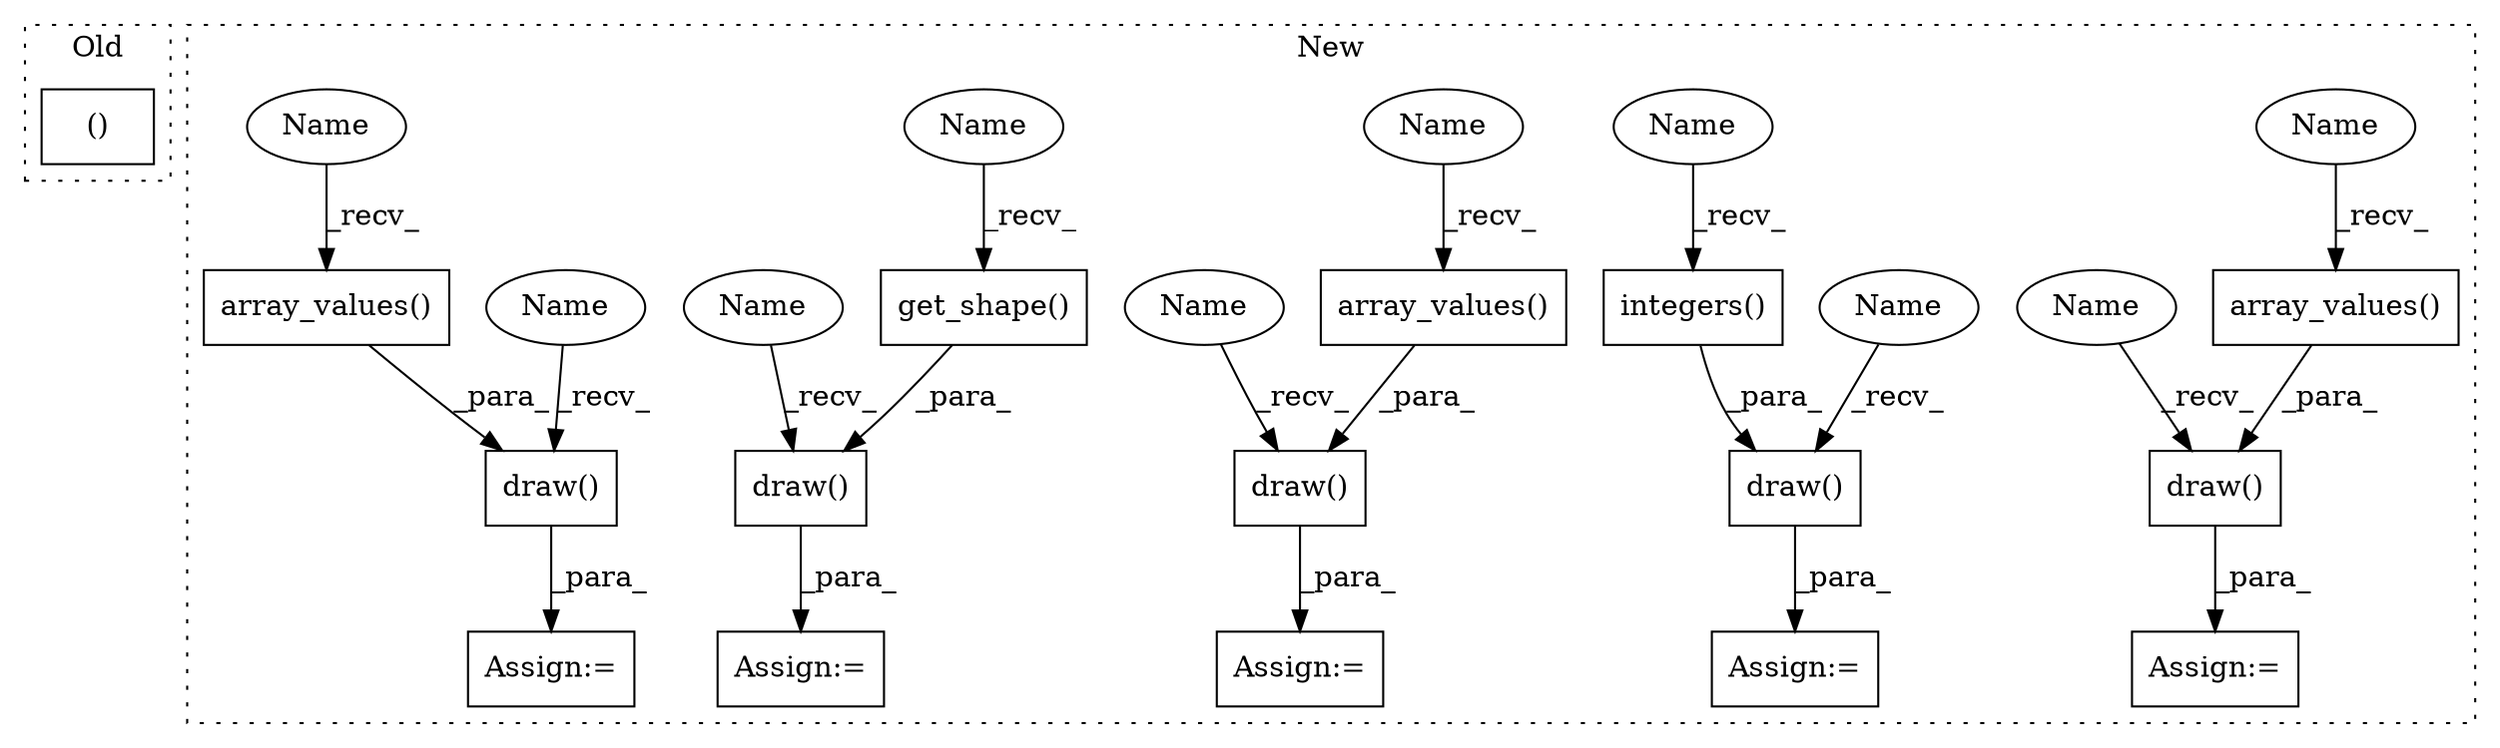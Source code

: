 digraph G {
subgraph cluster0 {
1 [label="()" a="54" s="2751" l="3" shape="box"];
label = "Old";
style="dotted";
}
subgraph cluster1 {
2 [label="integers()" a="75" s="5202" l="43" shape="box"];
3 [label="get_shape()" a="75" s="4672" l="65" shape="box"];
4 [label="draw()" a="75" s="5192,5245" l="10,1" shape="box"];
5 [label="draw()" a="75" s="4750,4965" l="19,6" shape="box"];
6 [label="Assign:=" a="68" s="4659" l="3" shape="box"];
7 [label="draw()" a="75" s="5261,5400" l="19,6" shape="box"];
8 [label="Assign:=" a="68" s="5189" l="3" shape="box"];
9 [label="Assign:=" a="68" s="4747" l="3" shape="box"];
10 [label="Assign:=" a="68" s="5258" l="3" shape="box"];
11 [label="draw()" a="75" s="4662,4737" l="10,1" shape="box"];
12 [label="array_values()" a="75" s="4769" l="196" shape="box"];
13 [label="draw()" a="75" s="4983,5174" l="19,6" shape="box"];
14 [label="array_values()" a="75" s="5280" l="120" shape="box"];
15 [label="Assign:=" a="68" s="4980" l="3" shape="box"];
16 [label="array_values()" a="75" s="5002" l="172" shape="box"];
17 [label="Name" a="87" s="4769" l="7" shape="ellipse"];
18 [label="Name" a="87" s="5202" l="7" shape="ellipse"];
19 [label="Name" a="87" s="4672" l="7" shape="ellipse"];
20 [label="Name" a="87" s="5280" l="7" shape="ellipse"];
21 [label="Name" a="87" s="5002" l="7" shape="ellipse"];
22 [label="Name" a="87" s="4983" l="4" shape="ellipse"];
23 [label="Name" a="87" s="5192" l="4" shape="ellipse"];
24 [label="Name" a="87" s="4750" l="4" shape="ellipse"];
25 [label="Name" a="87" s="4662" l="4" shape="ellipse"];
26 [label="Name" a="87" s="5261" l="4" shape="ellipse"];
label = "New";
style="dotted";
}
2 -> 4 [label="_para_"];
3 -> 11 [label="_para_"];
4 -> 8 [label="_para_"];
5 -> 9 [label="_para_"];
7 -> 10 [label="_para_"];
11 -> 6 [label="_para_"];
12 -> 5 [label="_para_"];
13 -> 15 [label="_para_"];
14 -> 7 [label="_para_"];
16 -> 13 [label="_para_"];
17 -> 12 [label="_recv_"];
18 -> 2 [label="_recv_"];
19 -> 3 [label="_recv_"];
20 -> 14 [label="_recv_"];
21 -> 16 [label="_recv_"];
22 -> 13 [label="_recv_"];
23 -> 4 [label="_recv_"];
24 -> 5 [label="_recv_"];
25 -> 11 [label="_recv_"];
26 -> 7 [label="_recv_"];
}